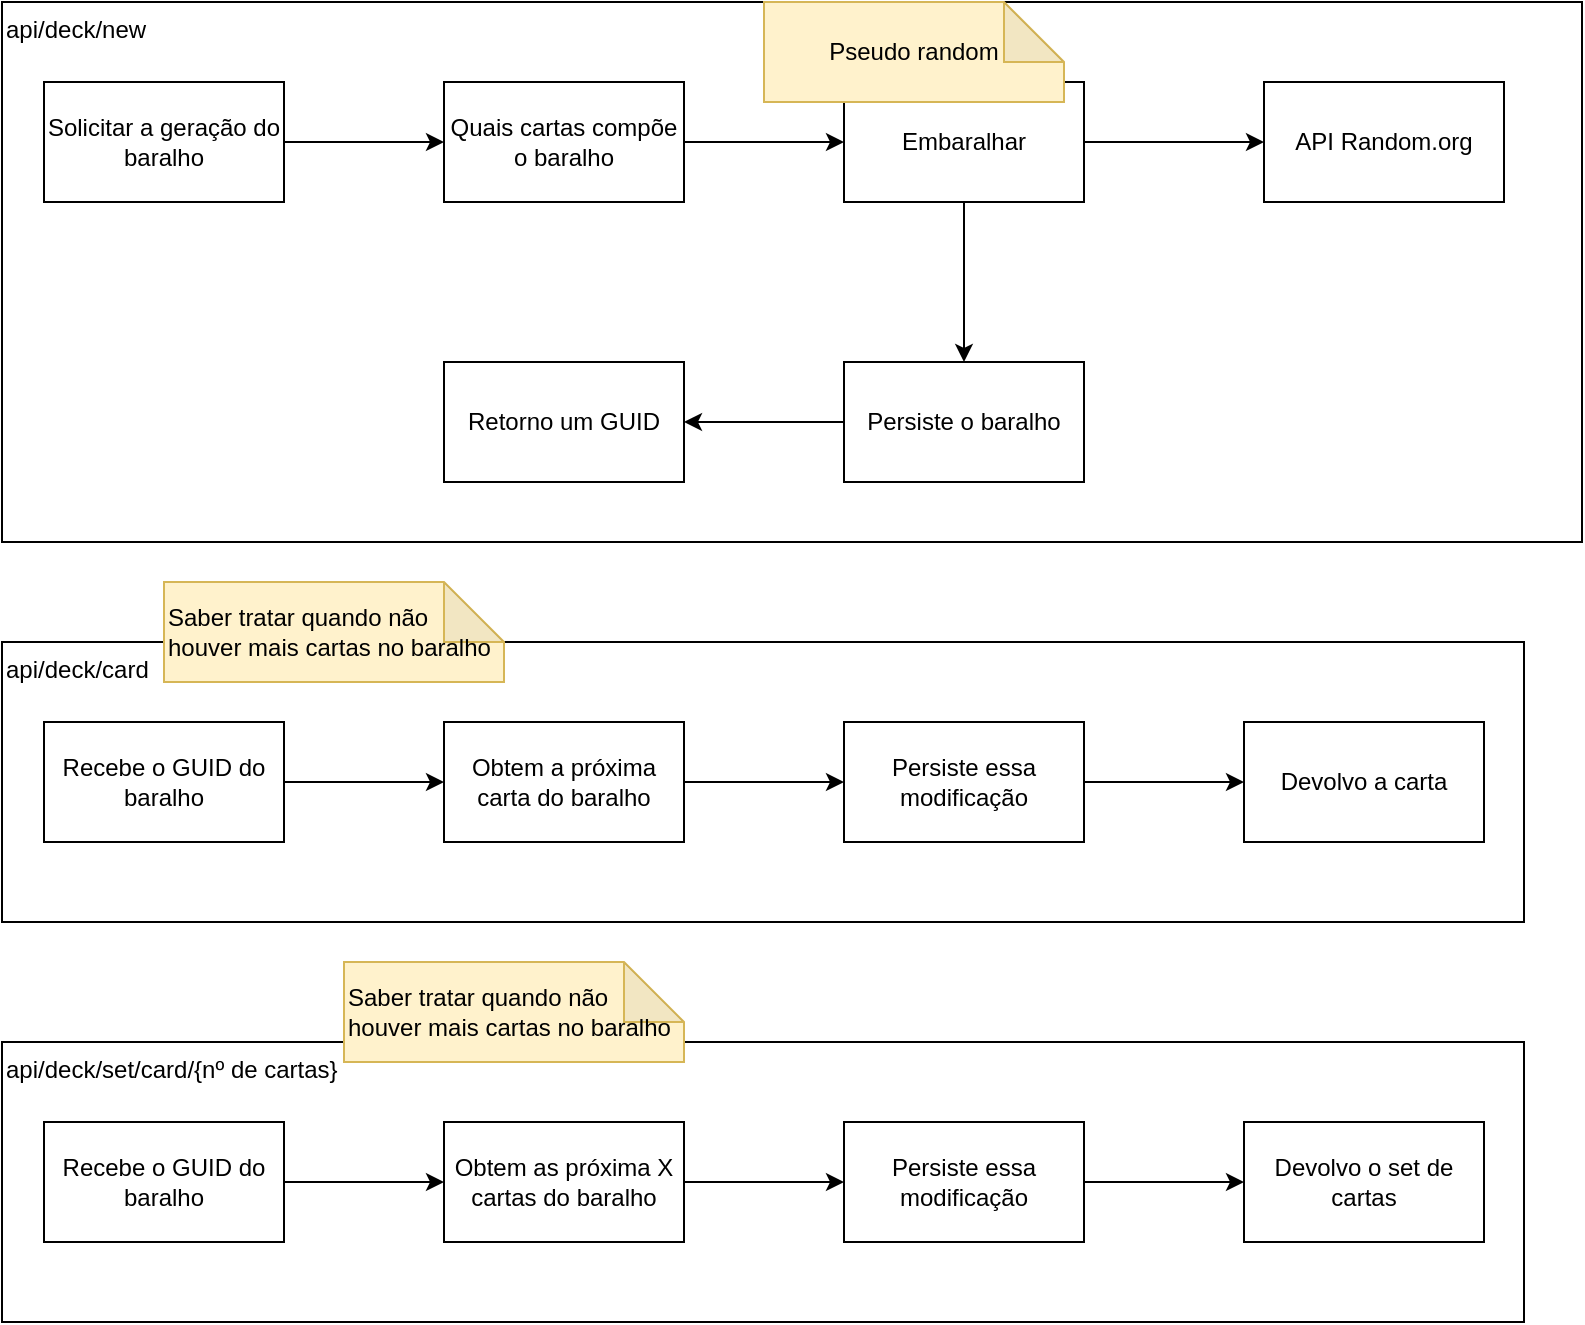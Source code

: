 <mxfile version="14.9.6" type="device"><diagram id="mxu7TA3jm3FJZ6D6QORO" name="Página-1"><mxGraphModel dx="1422" dy="832" grid="1" gridSize="10" guides="1" tooltips="1" connect="1" arrows="1" fold="1" page="1" pageScale="1" pageWidth="827" pageHeight="1169" math="0" shadow="0"><root><mxCell id="0"/><mxCell id="1" parent="0"/><mxCell id="NGvwAtb7BI_ChA5-dTeV-23" value="api/deck/card" style="rounded=0;whiteSpace=wrap;html=1;align=left;verticalAlign=top;" vertex="1" parent="1"><mxGeometry x="19" y="320" width="761" height="140" as="geometry"/></mxCell><mxCell id="NGvwAtb7BI_ChA5-dTeV-14" value="api/deck/new" style="rounded=0;whiteSpace=wrap;html=1;align=left;verticalAlign=top;" vertex="1" parent="1"><mxGeometry x="19" width="790" height="270" as="geometry"/></mxCell><mxCell id="NGvwAtb7BI_ChA5-dTeV-4" style="edgeStyle=orthogonalEdgeStyle;rounded=0;orthogonalLoop=1;jettySize=auto;html=1;" edge="1" parent="1" source="NGvwAtb7BI_ChA5-dTeV-2" target="NGvwAtb7BI_ChA5-dTeV-3"><mxGeometry relative="1" as="geometry"/></mxCell><mxCell id="NGvwAtb7BI_ChA5-dTeV-2" value="Solicitar a geração do baralho" style="rounded=0;whiteSpace=wrap;html=1;" vertex="1" parent="1"><mxGeometry x="40" y="40" width="120" height="60" as="geometry"/></mxCell><mxCell id="NGvwAtb7BI_ChA5-dTeV-6" style="edgeStyle=orthogonalEdgeStyle;rounded=0;orthogonalLoop=1;jettySize=auto;html=1;entryX=0;entryY=0.5;entryDx=0;entryDy=0;" edge="1" parent="1" source="NGvwAtb7BI_ChA5-dTeV-3" target="NGvwAtb7BI_ChA5-dTeV-5"><mxGeometry relative="1" as="geometry"/></mxCell><mxCell id="NGvwAtb7BI_ChA5-dTeV-3" value="Quais cartas compõe o baralho" style="rounded=0;whiteSpace=wrap;html=1;" vertex="1" parent="1"><mxGeometry x="240" y="40" width="120" height="60" as="geometry"/></mxCell><mxCell id="NGvwAtb7BI_ChA5-dTeV-9" style="edgeStyle=orthogonalEdgeStyle;rounded=0;orthogonalLoop=1;jettySize=auto;html=1;" edge="1" parent="1" source="NGvwAtb7BI_ChA5-dTeV-5" target="NGvwAtb7BI_ChA5-dTeV-8"><mxGeometry relative="1" as="geometry"/></mxCell><mxCell id="NGvwAtb7BI_ChA5-dTeV-11" style="edgeStyle=orthogonalEdgeStyle;rounded=0;orthogonalLoop=1;jettySize=auto;html=1;" edge="1" parent="1" source="NGvwAtb7BI_ChA5-dTeV-5" target="NGvwAtb7BI_ChA5-dTeV-10"><mxGeometry relative="1" as="geometry"/></mxCell><mxCell id="NGvwAtb7BI_ChA5-dTeV-5" value="Embaralhar" style="rounded=0;whiteSpace=wrap;html=1;" vertex="1" parent="1"><mxGeometry x="440" y="40" width="120" height="60" as="geometry"/></mxCell><mxCell id="NGvwAtb7BI_ChA5-dTeV-7" value="Pseudo random" style="shape=note;whiteSpace=wrap;html=1;backgroundOutline=1;darkOpacity=0.05;fillColor=#fff2cc;strokeColor=#d6b656;" vertex="1" parent="1"><mxGeometry x="400" width="150" height="50" as="geometry"/></mxCell><mxCell id="NGvwAtb7BI_ChA5-dTeV-8" value="API Random.org" style="rounded=0;whiteSpace=wrap;html=1;" vertex="1" parent="1"><mxGeometry x="650" y="40" width="120" height="60" as="geometry"/></mxCell><mxCell id="NGvwAtb7BI_ChA5-dTeV-13" style="edgeStyle=orthogonalEdgeStyle;rounded=0;orthogonalLoop=1;jettySize=auto;html=1;entryX=1;entryY=0.5;entryDx=0;entryDy=0;" edge="1" parent="1" source="NGvwAtb7BI_ChA5-dTeV-10" target="NGvwAtb7BI_ChA5-dTeV-12"><mxGeometry relative="1" as="geometry"/></mxCell><mxCell id="NGvwAtb7BI_ChA5-dTeV-10" value="Persiste o baralho" style="rounded=0;whiteSpace=wrap;html=1;" vertex="1" parent="1"><mxGeometry x="440" y="180" width="120" height="60" as="geometry"/></mxCell><mxCell id="NGvwAtb7BI_ChA5-dTeV-12" value="Retorno um GUID" style="rounded=0;whiteSpace=wrap;html=1;" vertex="1" parent="1"><mxGeometry x="240" y="180" width="120" height="60" as="geometry"/></mxCell><mxCell id="NGvwAtb7BI_ChA5-dTeV-19" style="edgeStyle=orthogonalEdgeStyle;rounded=0;orthogonalLoop=1;jettySize=auto;html=1;" edge="1" parent="1" source="NGvwAtb7BI_ChA5-dTeV-15" target="NGvwAtb7BI_ChA5-dTeV-17"><mxGeometry relative="1" as="geometry"/></mxCell><mxCell id="NGvwAtb7BI_ChA5-dTeV-15" value="Recebe o GUID do baralho" style="rounded=0;whiteSpace=wrap;html=1;align=center;verticalAlign=middle;" vertex="1" parent="1"><mxGeometry x="40" y="360" width="120" height="60" as="geometry"/></mxCell><mxCell id="NGvwAtb7BI_ChA5-dTeV-20" style="edgeStyle=orthogonalEdgeStyle;rounded=0;orthogonalLoop=1;jettySize=auto;html=1;entryX=0;entryY=0.5;entryDx=0;entryDy=0;" edge="1" parent="1" source="NGvwAtb7BI_ChA5-dTeV-17" target="NGvwAtb7BI_ChA5-dTeV-18"><mxGeometry relative="1" as="geometry"/></mxCell><mxCell id="NGvwAtb7BI_ChA5-dTeV-17" value="Obtem a próxima carta do baralho" style="rounded=0;whiteSpace=wrap;html=1;align=center;verticalAlign=middle;" vertex="1" parent="1"><mxGeometry x="240" y="360" width="120" height="60" as="geometry"/></mxCell><mxCell id="NGvwAtb7BI_ChA5-dTeV-22" style="edgeStyle=orthogonalEdgeStyle;rounded=0;orthogonalLoop=1;jettySize=auto;html=1;" edge="1" parent="1" source="NGvwAtb7BI_ChA5-dTeV-18" target="NGvwAtb7BI_ChA5-dTeV-21"><mxGeometry relative="1" as="geometry"/></mxCell><mxCell id="NGvwAtb7BI_ChA5-dTeV-18" value="Persiste essa modificação" style="rounded=0;whiteSpace=wrap;html=1;align=center;verticalAlign=middle;" vertex="1" parent="1"><mxGeometry x="440" y="360" width="120" height="60" as="geometry"/></mxCell><mxCell id="NGvwAtb7BI_ChA5-dTeV-21" value="Devolvo a carta" style="rounded=0;whiteSpace=wrap;html=1;align=center;verticalAlign=middle;" vertex="1" parent="1"><mxGeometry x="640" y="360" width="120" height="60" as="geometry"/></mxCell><mxCell id="NGvwAtb7BI_ChA5-dTeV-24" value="api/deck/set/card/{nº de cartas}" style="rounded=0;whiteSpace=wrap;html=1;align=left;verticalAlign=top;" vertex="1" parent="1"><mxGeometry x="19" y="520" width="761" height="140" as="geometry"/></mxCell><mxCell id="NGvwAtb7BI_ChA5-dTeV-25" style="edgeStyle=orthogonalEdgeStyle;rounded=0;orthogonalLoop=1;jettySize=auto;html=1;" edge="1" source="NGvwAtb7BI_ChA5-dTeV-26" target="NGvwAtb7BI_ChA5-dTeV-28" parent="1"><mxGeometry relative="1" as="geometry"/></mxCell><mxCell id="NGvwAtb7BI_ChA5-dTeV-26" value="Recebe o GUID do baralho" style="rounded=0;whiteSpace=wrap;html=1;align=center;verticalAlign=middle;" vertex="1" parent="1"><mxGeometry x="40" y="560" width="120" height="60" as="geometry"/></mxCell><mxCell id="NGvwAtb7BI_ChA5-dTeV-27" style="edgeStyle=orthogonalEdgeStyle;rounded=0;orthogonalLoop=1;jettySize=auto;html=1;entryX=0;entryY=0.5;entryDx=0;entryDy=0;" edge="1" source="NGvwAtb7BI_ChA5-dTeV-28" target="NGvwAtb7BI_ChA5-dTeV-30" parent="1"><mxGeometry relative="1" as="geometry"/></mxCell><mxCell id="NGvwAtb7BI_ChA5-dTeV-28" value="Obtem as próxima X cartas do baralho" style="rounded=0;whiteSpace=wrap;html=1;align=center;verticalAlign=middle;" vertex="1" parent="1"><mxGeometry x="240" y="560" width="120" height="60" as="geometry"/></mxCell><mxCell id="NGvwAtb7BI_ChA5-dTeV-29" style="edgeStyle=orthogonalEdgeStyle;rounded=0;orthogonalLoop=1;jettySize=auto;html=1;" edge="1" source="NGvwAtb7BI_ChA5-dTeV-30" target="NGvwAtb7BI_ChA5-dTeV-31" parent="1"><mxGeometry relative="1" as="geometry"/></mxCell><mxCell id="NGvwAtb7BI_ChA5-dTeV-30" value="Persiste essa modificação" style="rounded=0;whiteSpace=wrap;html=1;align=center;verticalAlign=middle;" vertex="1" parent="1"><mxGeometry x="440" y="560" width="120" height="60" as="geometry"/></mxCell><mxCell id="NGvwAtb7BI_ChA5-dTeV-31" value="Devolvo o set de cartas" style="rounded=0;whiteSpace=wrap;html=1;align=center;verticalAlign=middle;" vertex="1" parent="1"><mxGeometry x="640" y="560" width="120" height="60" as="geometry"/></mxCell><mxCell id="NGvwAtb7BI_ChA5-dTeV-32" value="Saber tratar quando não houver mais cartas no baralho" style="shape=note;whiteSpace=wrap;html=1;backgroundOutline=1;darkOpacity=0.05;align=left;verticalAlign=middle;fillColor=#fff2cc;strokeColor=#d6b656;" vertex="1" parent="1"><mxGeometry x="190" y="480" width="170" height="50" as="geometry"/></mxCell><mxCell id="NGvwAtb7BI_ChA5-dTeV-33" value="Saber tratar quando não houver mais cartas no baralho" style="shape=note;whiteSpace=wrap;html=1;backgroundOutline=1;darkOpacity=0.05;align=left;verticalAlign=middle;fillColor=#fff2cc;strokeColor=#d6b656;" vertex="1" parent="1"><mxGeometry x="100" y="290" width="170" height="50" as="geometry"/></mxCell></root></mxGraphModel></diagram></mxfile>